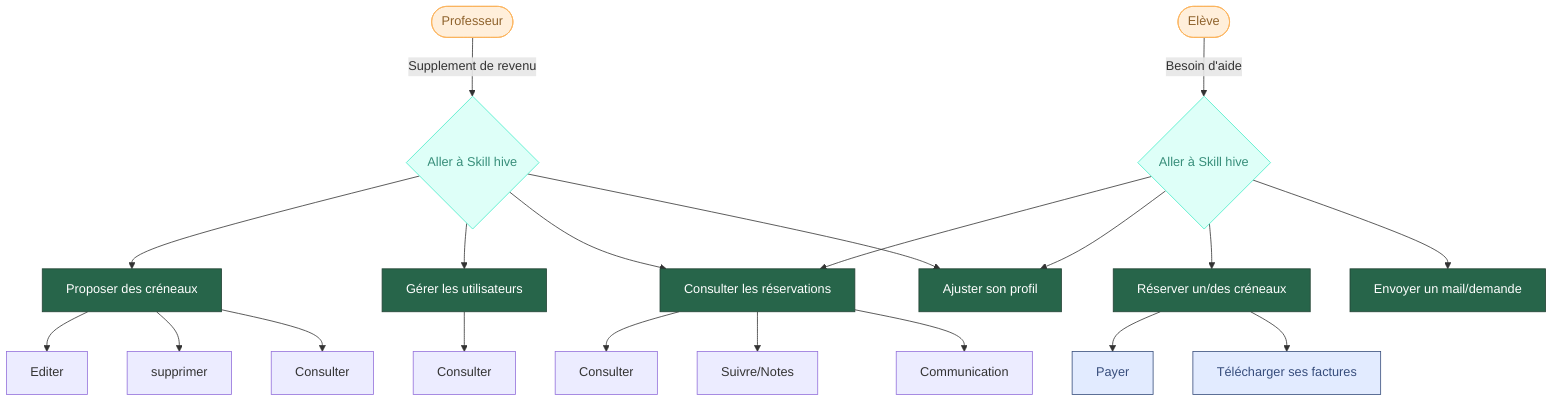 ---
config:
  layout: dagre
---
flowchart TD
    A(["Professeur"]) -- Supplement de revenu --> B{"Aller à Skill hive"}
    B --> C["Proposer des créneaux"] & E["Gérer les utilisateurs"] & D["Consulter les réservations"] & F["Ajuster son profil"]
    A1(["Elève"]) -- Besoin d'aide --> B1{"Aller à Skill hive"}
    B1 --> C1["Réserver un/des créneaux"] & D & E1["Envoyer un mail/demande"] & F
    C1 --> C12["Payer"] & C13["Télécharger ses factures"]
    C --> C14["Editer"] 
    C --> C15["supprimer"] 
    C --> C16["Consulter"]
    E --> C17["Consulter"]
    D --> D11["Consulter"]
    D --> D12["Suivre/Notes"]
    D --> D13["Communication"]

     A:::Peach
     B:::Aqua
     C:::Pine
     E:::Ash
     E:::Pine
     D:::Rose
     D:::Pine
     F:::Class_01
     F:::Pine
     A1:::Peach
     B1:::Aqua
     C1:::Class_02
     C1:::Pine
     E1:::Class_03
     E1:::Pine
     C12:::Rose
     C12:::Class_02
     C12:::Sky
     C13:::Class_02
     C13:::Sky
    classDef Aqua stroke-width:1px, stroke-dasharray:none, stroke:#46EDC8, fill:#DEFFF8, color:#378E7A
    classDef Peach stroke-width:1px, stroke-dasharray:none, stroke:#FBB35A, fill:#FFEFDB, color:#8F632D
    classDef Ash stroke-width:1px, stroke-dasharray:none, stroke:#999999, fill:#EEEEEE, color:#000000
    classDef Class_01 fill:#00C853
    classDef Class_03 fill:#bf19ac
    classDef Rose stroke-width:1px, stroke-dasharray:none, stroke:#FF5978, fill:#FFDFE5, color:#8E2236
    classDef Class_02 fill:#208e88
    classDef Pine stroke-width:1px, stroke-dasharray:none, stroke:#254336, fill:#27654A, color:#FFFFFF
    classDef Sky stroke-width:1px, stroke-dasharray:none, stroke:#374D7C, fill:#E2EBFF, color:#374D7C
    style C13 color:none